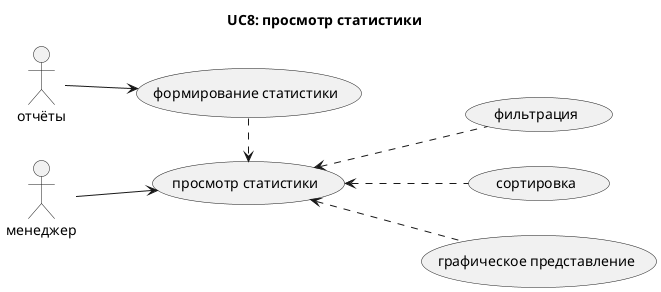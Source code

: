 @startuml
left to right direction

title UC8: просмотр статистики

actor менеджер
actor отчёты

usecase "формирование статистики" as prepare
usecase "просмотр статистики" as view
usecase фильтрация
usecase сортировка
usecase "графическое представление" as graphics

отчёты --> prepare
менеджер --> view
prepare .> view

view <.. фильтрация
view <.. сортировка
view <.. graphics

@enduml